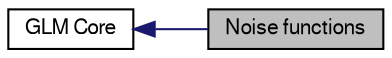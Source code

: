 digraph structs
{
  bgcolor="transparent";
  edge [fontname="FreeSans",fontsize=8,labelfontname="FreeSans",labelfontsize=8];
  node [fontname="FreeSans",fontsize=10,shape=record];
  rankdir=LR;
  Node0 [label="Noise functions",height=0.2,width=0.4,color="black", fillcolor="grey75", style="filled" fontcolor="black"];
  Node1 [label="GLM Core",height=0.2,width=0.4,color="black",URL="$group__core.html",tooltip="The core of GLM, which implements exactly and only the GLSL specification to the..."];
  Node1->Node0 [shape=plaintext, color="midnightblue", dir="back", style="solid"];
}
